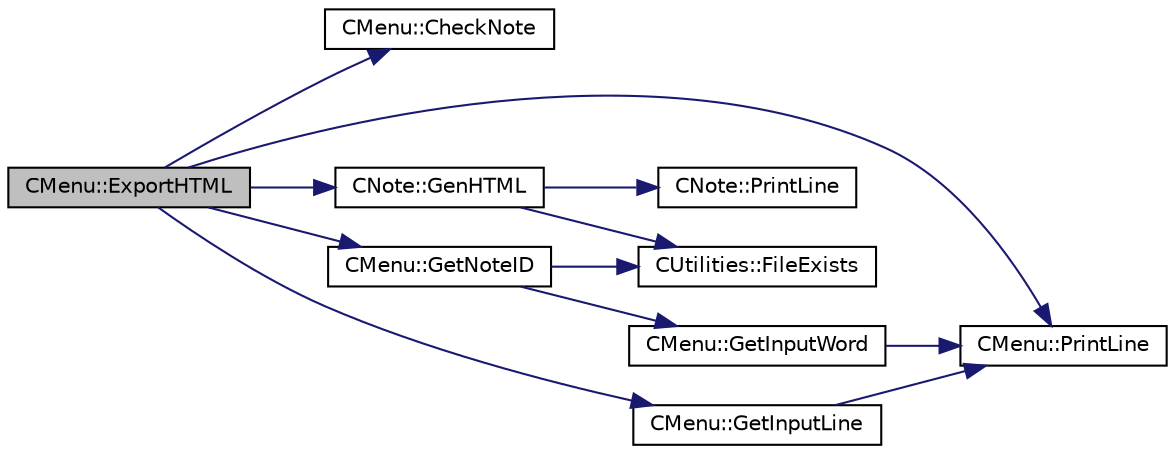 digraph "CMenu::ExportHTML"
{
 // LATEX_PDF_SIZE
  edge [fontname="Helvetica",fontsize="10",labelfontname="Helvetica",labelfontsize="10"];
  node [fontname="Helvetica",fontsize="10",shape=record];
  rankdir="LR";
  Node1 [label="CMenu::ExportHTML",height=0.2,width=0.4,color="black", fillcolor="grey75", style="filled", fontcolor="black",tooltip="Reads note category and name and then calls method on CNote and exoports the note as a text file."];
  Node1 -> Node2 [color="midnightblue",fontsize="10",style="solid",fontname="Helvetica"];
  Node2 [label="CMenu::CheckNote",height=0.2,width=0.4,color="black", fillcolor="white", style="filled",URL="$classCMenu.html#ac4952223c6fe586190118434bad4e6f2",tooltip="Checks what category of note is in struct note_id and returns ptr to object of the right note categor..."];
  Node1 -> Node3 [color="midnightblue",fontsize="10",style="solid",fontname="Helvetica"];
  Node3 [label="CNote::GenHTML",height=0.2,width=0.4,color="black", fillcolor="white", style="filled",URL="$classCNote.html#a6356581c95b7d64db653d762c3fb130a",tooltip="Reads a note and saves it a an HTML File in the right format."];
  Node3 -> Node4 [color="midnightblue",fontsize="10",style="solid",fontname="Helvetica"];
  Node4 [label="CUtilities::FileExists",height=0.2,width=0.4,color="black", fillcolor="white", style="filled",URL="$classCUtilities.html#a63f40487b633db992dfcb6e087d6a8d5",tooltip="Checks if a file (for example a note) exists."];
  Node3 -> Node5 [color="midnightblue",fontsize="10",style="solid",fontname="Helvetica"];
  Node5 [label="CNote::PrintLine",height=0.2,width=0.4,color="black", fillcolor="white", style="filled",URL="$classCNote.html#a3f4ada896501a9c6889104322dd20b4b",tooltip="Prints a line to stdout from the argument string."];
  Node1 -> Node6 [color="midnightblue",fontsize="10",style="solid",fontname="Helvetica"];
  Node6 [label="CMenu::GetInputLine",height=0.2,width=0.4,color="black", fillcolor="white", style="filled",URL="$classCMenu.html#a5e94130334b846986299cfe8d773dfcb",tooltip="Prints out a message and reads until newline. Returns read string."];
  Node6 -> Node7 [color="midnightblue",fontsize="10",style="solid",fontname="Helvetica"];
  Node7 [label="CMenu::PrintLine",height=0.2,width=0.4,color="black", fillcolor="white", style="filled",URL="$classCMenu.html#af4b786b21df464cd12087782f7a552e3",tooltip="Prints the line in argument to stdout."];
  Node1 -> Node8 [color="midnightblue",fontsize="10",style="solid",fontname="Helvetica"];
  Node8 [label="CMenu::GetNoteID",height=0.2,width=0.4,color="black", fillcolor="white", style="filled",URL="$classCMenu.html#a6b2f7aca8de9f375f64d889c7468dee8",tooltip="Asks for category and note name. Check if only right characters were input. Checks if category and na..."];
  Node8 -> Node4 [color="midnightblue",fontsize="10",style="solid",fontname="Helvetica"];
  Node8 -> Node9 [color="midnightblue",fontsize="10",style="solid",fontname="Helvetica"];
  Node9 [label="CMenu::GetInputWord",height=0.2,width=0.4,color="black", fillcolor="white", style="filled",URL="$classCMenu.html#a60d2e9eb6c1af0f20e68c5810dec6bea",tooltip="Prints a message and then waits until newline. Only alfanumeral char are allowed and must be one word..."];
  Node9 -> Node7 [color="midnightblue",fontsize="10",style="solid",fontname="Helvetica"];
  Node1 -> Node7 [color="midnightblue",fontsize="10",style="solid",fontname="Helvetica"];
}
